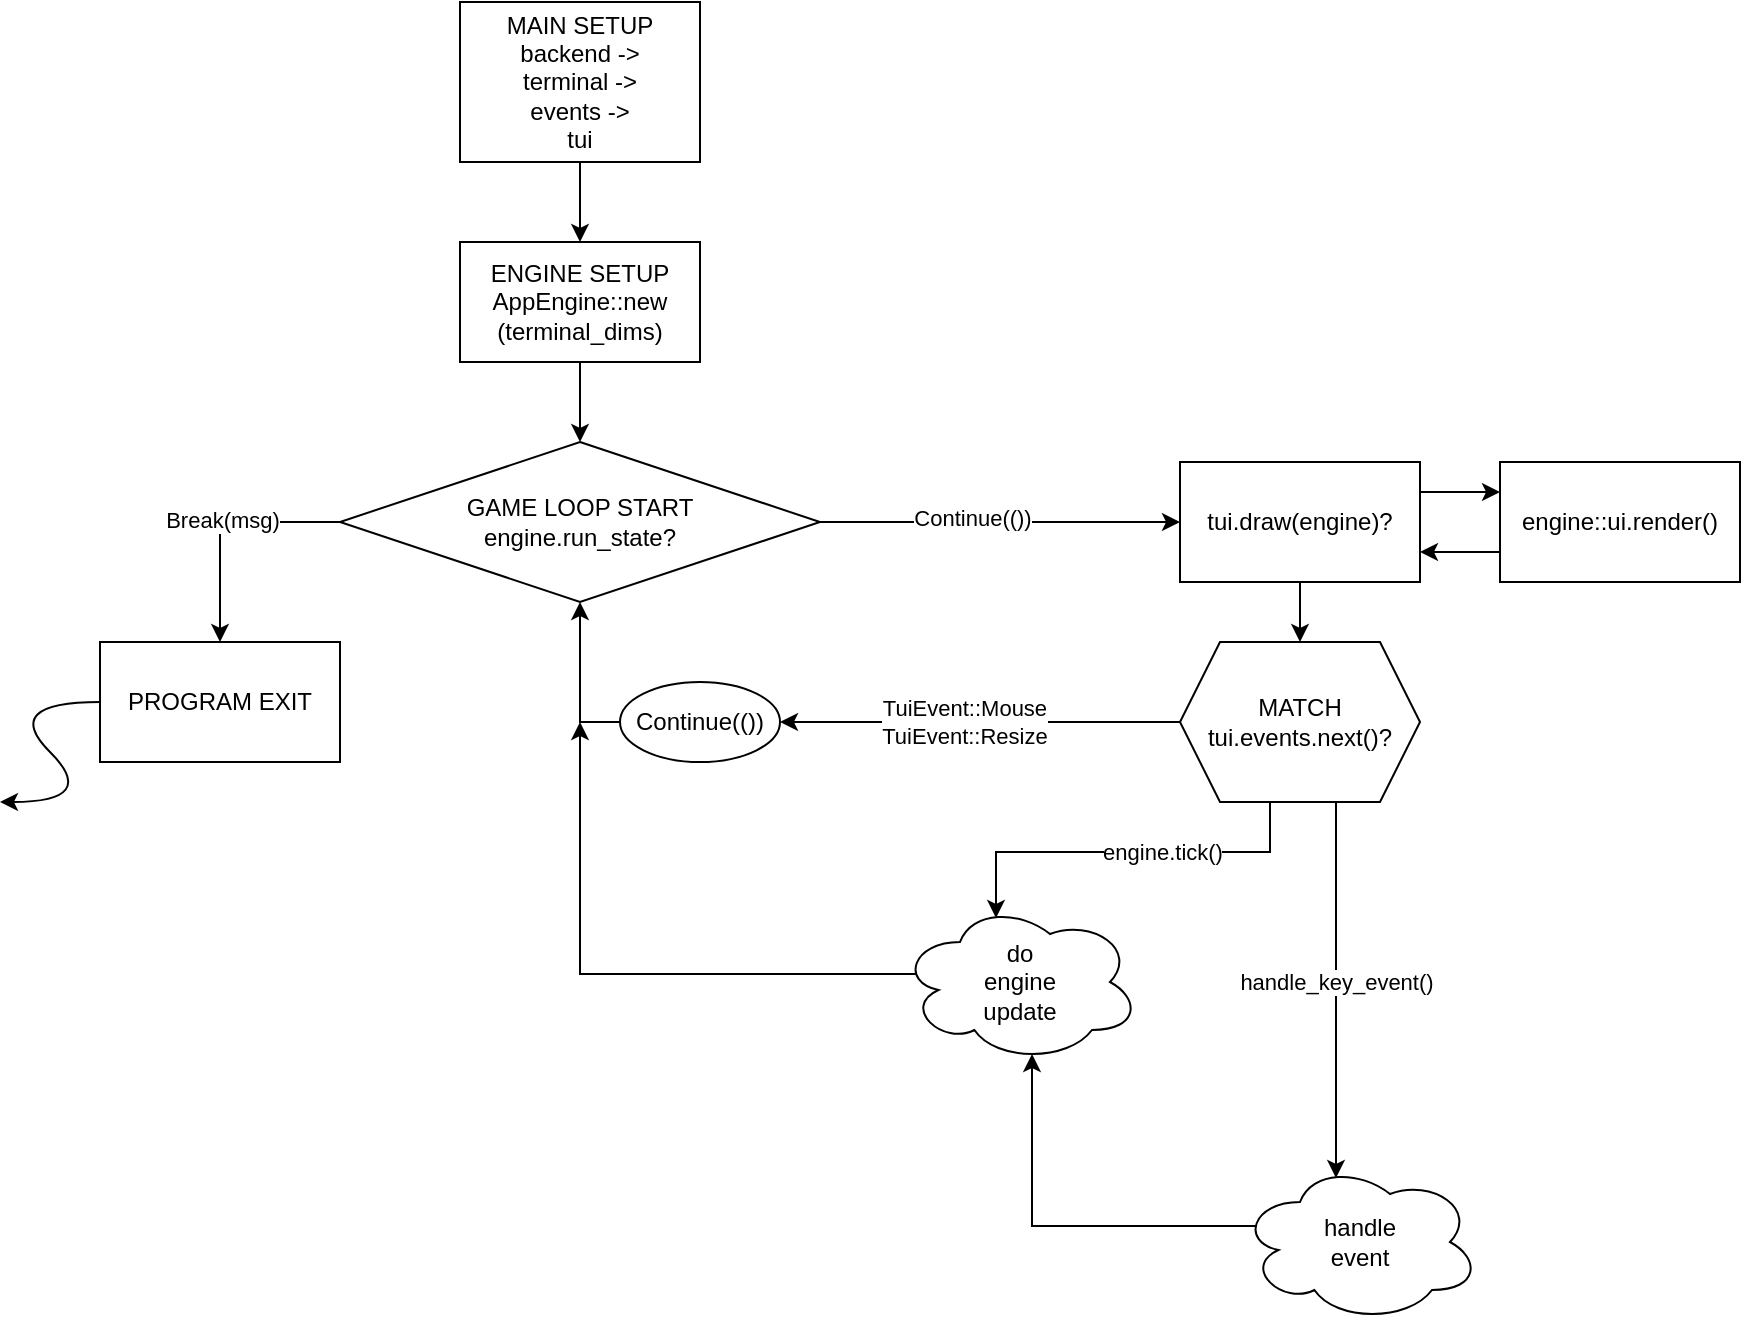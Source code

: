 <mxfile version="24.0.2" type="github">
  <diagram name="Page-1" id="38E5Qh-p2DSpx81lBjCu">
    <mxGraphModel dx="1771" dy="829" grid="1" gridSize="10" guides="1" tooltips="1" connect="1" arrows="1" fold="1" page="1" pageScale="1" pageWidth="850" pageHeight="1100" math="0" shadow="0">
      <root>
        <mxCell id="0" />
        <mxCell id="1" parent="0" />
        <mxCell id="DhVNgI3o_zORPUREl8Ff-5" style="edgeStyle=orthogonalEdgeStyle;rounded=0;orthogonalLoop=1;jettySize=auto;html=1;exitX=0.5;exitY=1;exitDx=0;exitDy=0;entryX=0.5;entryY=0;entryDx=0;entryDy=0;" edge="1" parent="1" source="DhVNgI3o_zORPUREl8Ff-1" target="DhVNgI3o_zORPUREl8Ff-2">
          <mxGeometry relative="1" as="geometry" />
        </mxCell>
        <mxCell id="DhVNgI3o_zORPUREl8Ff-1" value="&lt;div&gt;MAIN SETUP&lt;/div&gt;&lt;div&gt;backend -&amp;gt;&lt;br&gt;&lt;/div&gt;&lt;div&gt;terminal -&amp;gt;&lt;br&gt;&lt;/div&gt;&lt;div&gt;events -&amp;gt;&lt;br&gt;&lt;/div&gt;&lt;div&gt;tui&lt;br&gt;&lt;/div&gt;" style="rounded=0;whiteSpace=wrap;html=1;" vertex="1" parent="1">
          <mxGeometry x="40" y="40" width="120" height="80" as="geometry" />
        </mxCell>
        <mxCell id="DhVNgI3o_zORPUREl8Ff-6" style="edgeStyle=orthogonalEdgeStyle;rounded=0;orthogonalLoop=1;jettySize=auto;html=1;exitX=0.5;exitY=1;exitDx=0;exitDy=0;entryX=0.5;entryY=0;entryDx=0;entryDy=0;" edge="1" parent="1" source="DhVNgI3o_zORPUREl8Ff-2" target="DhVNgI3o_zORPUREl8Ff-4">
          <mxGeometry relative="1" as="geometry" />
        </mxCell>
        <mxCell id="DhVNgI3o_zORPUREl8Ff-2" value="&lt;div&gt;ENGINE SETUP&lt;/div&gt;&lt;div&gt;AppEngine::new&lt;/div&gt;&lt;div&gt;(terminal_dims)&lt;br&gt;&lt;/div&gt;" style="rounded=0;whiteSpace=wrap;html=1;" vertex="1" parent="1">
          <mxGeometry x="40" y="160" width="120" height="60" as="geometry" />
        </mxCell>
        <mxCell id="DhVNgI3o_zORPUREl8Ff-14" style="edgeStyle=orthogonalEdgeStyle;rounded=0;orthogonalLoop=1;jettySize=auto;html=1;entryX=0.5;entryY=0;entryDx=0;entryDy=0;exitX=0;exitY=0.5;exitDx=0;exitDy=0;" edge="1" parent="1" source="DhVNgI3o_zORPUREl8Ff-4" target="DhVNgI3o_zORPUREl8Ff-8">
          <mxGeometry relative="1" as="geometry">
            <mxPoint x="-80" y="410" as="targetPoint" />
          </mxGeometry>
        </mxCell>
        <mxCell id="DhVNgI3o_zORPUREl8Ff-15" value="Break(msg)" style="edgeLabel;html=1;align=center;verticalAlign=middle;resizable=0;points=[];" vertex="1" connectable="0" parent="DhVNgI3o_zORPUREl8Ff-14">
          <mxGeometry x="-0.018" y="-1" relative="1" as="geometry">
            <mxPoint as="offset" />
          </mxGeometry>
        </mxCell>
        <mxCell id="DhVNgI3o_zORPUREl8Ff-16" style="edgeStyle=orthogonalEdgeStyle;rounded=0;orthogonalLoop=1;jettySize=auto;html=1;" edge="1" parent="1" source="DhVNgI3o_zORPUREl8Ff-4">
          <mxGeometry relative="1" as="geometry">
            <mxPoint x="400" y="300" as="targetPoint" />
          </mxGeometry>
        </mxCell>
        <mxCell id="DhVNgI3o_zORPUREl8Ff-17" value="Continue(())" style="edgeLabel;html=1;align=center;verticalAlign=middle;resizable=0;points=[];" vertex="1" connectable="0" parent="DhVNgI3o_zORPUREl8Ff-16">
          <mxGeometry x="-0.158" y="2" relative="1" as="geometry">
            <mxPoint as="offset" />
          </mxGeometry>
        </mxCell>
        <mxCell id="DhVNgI3o_zORPUREl8Ff-4" value="&lt;div&gt;GAME LOOP START&lt;/div&gt;&lt;div&gt;engine.run_state?&lt;br&gt;&lt;/div&gt;" style="rhombus;whiteSpace=wrap;html=1;" vertex="1" parent="1">
          <mxGeometry x="-20" y="260" width="240" height="80" as="geometry" />
        </mxCell>
        <mxCell id="DhVNgI3o_zORPUREl8Ff-8" value="PROGRAM EXIT" style="rounded=0;whiteSpace=wrap;html=1;" vertex="1" parent="1">
          <mxGeometry x="-140" y="360" width="120" height="60" as="geometry" />
        </mxCell>
        <mxCell id="DhVNgI3o_zORPUREl8Ff-20" style="edgeStyle=orthogonalEdgeStyle;rounded=0;orthogonalLoop=1;jettySize=auto;html=1;entryX=0.5;entryY=0;entryDx=0;entryDy=0;" edge="1" parent="1" source="DhVNgI3o_zORPUREl8Ff-18" target="DhVNgI3o_zORPUREl8Ff-19">
          <mxGeometry relative="1" as="geometry" />
        </mxCell>
        <mxCell id="DhVNgI3o_zORPUREl8Ff-31" style="edgeStyle=orthogonalEdgeStyle;rounded=0;orthogonalLoop=1;jettySize=auto;html=1;exitX=1;exitY=0.25;exitDx=0;exitDy=0;entryX=0;entryY=0.25;entryDx=0;entryDy=0;" edge="1" parent="1" source="DhVNgI3o_zORPUREl8Ff-18" target="DhVNgI3o_zORPUREl8Ff-30">
          <mxGeometry relative="1" as="geometry" />
        </mxCell>
        <mxCell id="DhVNgI3o_zORPUREl8Ff-18" value="tui.draw(engine)?" style="rounded=0;whiteSpace=wrap;html=1;" vertex="1" parent="1">
          <mxGeometry x="400" y="270" width="120" height="60" as="geometry" />
        </mxCell>
        <mxCell id="DhVNgI3o_zORPUREl8Ff-24" style="edgeStyle=orthogonalEdgeStyle;rounded=0;orthogonalLoop=1;jettySize=auto;html=1;entryX=1;entryY=0.5;entryDx=0;entryDy=0;" edge="1" parent="1" source="DhVNgI3o_zORPUREl8Ff-19" target="DhVNgI3o_zORPUREl8Ff-28">
          <mxGeometry relative="1" as="geometry">
            <mxPoint x="240.0" y="400" as="targetPoint" />
          </mxGeometry>
        </mxCell>
        <mxCell id="DhVNgI3o_zORPUREl8Ff-25" value="&lt;div&gt;TuiEvent::Mouse&lt;/div&gt;&lt;div&gt;TuiEvent::Resize&lt;br&gt;&lt;/div&gt;" style="edgeLabel;html=1;align=center;verticalAlign=middle;resizable=0;points=[];" vertex="1" connectable="0" parent="DhVNgI3o_zORPUREl8Ff-24">
          <mxGeometry x="0.417" y="-3" relative="1" as="geometry">
            <mxPoint x="33" y="3" as="offset" />
          </mxGeometry>
        </mxCell>
        <mxCell id="DhVNgI3o_zORPUREl8Ff-26" style="edgeStyle=orthogonalEdgeStyle;rounded=0;orthogonalLoop=1;jettySize=auto;html=1;exitX=0.375;exitY=1;exitDx=0;exitDy=0;entryX=0.4;entryY=0.1;entryDx=0;entryDy=0;entryPerimeter=0;" edge="1" parent="1" source="DhVNgI3o_zORPUREl8Ff-19" target="DhVNgI3o_zORPUREl8Ff-34">
          <mxGeometry relative="1" as="geometry">
            <mxPoint x="380.029" y="520" as="targetPoint" />
          </mxGeometry>
        </mxCell>
        <mxCell id="DhVNgI3o_zORPUREl8Ff-40" value="engine.tick()" style="edgeLabel;html=1;align=center;verticalAlign=middle;resizable=0;points=[];" vertex="1" connectable="0" parent="DhVNgI3o_zORPUREl8Ff-26">
          <mxGeometry x="-0.184" relative="1" as="geometry">
            <mxPoint as="offset" />
          </mxGeometry>
        </mxCell>
        <mxCell id="DhVNgI3o_zORPUREl8Ff-27" style="edgeStyle=orthogonalEdgeStyle;rounded=0;orthogonalLoop=1;jettySize=auto;html=1;exitX=0.625;exitY=1;exitDx=0;exitDy=0;entryX=0.4;entryY=0.1;entryDx=0;entryDy=0;entryPerimeter=0;" edge="1" parent="1" source="DhVNgI3o_zORPUREl8Ff-19" target="DhVNgI3o_zORPUREl8Ff-35">
          <mxGeometry relative="1" as="geometry">
            <mxPoint x="540" y="520" as="targetPoint" />
            <Array as="points">
              <mxPoint x="478" y="440" />
            </Array>
          </mxGeometry>
        </mxCell>
        <mxCell id="DhVNgI3o_zORPUREl8Ff-41" value="handle_key_event()" style="edgeLabel;html=1;align=center;verticalAlign=middle;resizable=0;points=[];" vertex="1" connectable="0" parent="DhVNgI3o_zORPUREl8Ff-27">
          <mxGeometry x="0.372" relative="1" as="geometry">
            <mxPoint y="-38" as="offset" />
          </mxGeometry>
        </mxCell>
        <mxCell id="DhVNgI3o_zORPUREl8Ff-19" value="&lt;div&gt;MATCH&lt;/div&gt;&lt;div&gt;tui.events.next()?&lt;br&gt;&lt;/div&gt;" style="shape=hexagon;perimeter=hexagonPerimeter2;whiteSpace=wrap;html=1;fixedSize=1;" vertex="1" parent="1">
          <mxGeometry x="400" y="360" width="120" height="80" as="geometry" />
        </mxCell>
        <mxCell id="DhVNgI3o_zORPUREl8Ff-29" style="edgeStyle=orthogonalEdgeStyle;rounded=0;orthogonalLoop=1;jettySize=auto;html=1;entryX=0.5;entryY=1;entryDx=0;entryDy=0;" edge="1" parent="1" source="DhVNgI3o_zORPUREl8Ff-28" target="DhVNgI3o_zORPUREl8Ff-4">
          <mxGeometry relative="1" as="geometry">
            <Array as="points">
              <mxPoint x="100" y="400" />
            </Array>
          </mxGeometry>
        </mxCell>
        <mxCell id="DhVNgI3o_zORPUREl8Ff-28" value="Continue(())" style="ellipse;whiteSpace=wrap;html=1;" vertex="1" parent="1">
          <mxGeometry x="120" y="380" width="80" height="40" as="geometry" />
        </mxCell>
        <mxCell id="DhVNgI3o_zORPUREl8Ff-32" style="edgeStyle=orthogonalEdgeStyle;rounded=0;orthogonalLoop=1;jettySize=auto;html=1;exitX=0;exitY=0.75;exitDx=0;exitDy=0;entryX=1;entryY=0.75;entryDx=0;entryDy=0;" edge="1" parent="1" source="DhVNgI3o_zORPUREl8Ff-30" target="DhVNgI3o_zORPUREl8Ff-18">
          <mxGeometry relative="1" as="geometry" />
        </mxCell>
        <mxCell id="DhVNgI3o_zORPUREl8Ff-30" value="engine::ui.render()" style="rounded=0;whiteSpace=wrap;html=1;" vertex="1" parent="1">
          <mxGeometry x="560" y="270" width="120" height="60" as="geometry" />
        </mxCell>
        <mxCell id="DhVNgI3o_zORPUREl8Ff-39" style="edgeStyle=orthogonalEdgeStyle;rounded=0;orthogonalLoop=1;jettySize=auto;html=1;exitX=0.07;exitY=0.4;exitDx=0;exitDy=0;exitPerimeter=0;" edge="1" parent="1" source="DhVNgI3o_zORPUREl8Ff-34">
          <mxGeometry relative="1" as="geometry">
            <mxPoint x="100" y="400" as="targetPoint" />
            <mxPoint x="123.2" y="526" as="sourcePoint" />
            <Array as="points">
              <mxPoint x="100" y="526" />
              <mxPoint x="100" y="400" />
            </Array>
          </mxGeometry>
        </mxCell>
        <mxCell id="DhVNgI3o_zORPUREl8Ff-34" value="&lt;div&gt;do&lt;/div&gt;&lt;div&gt;engine&lt;/div&gt;&lt;div&gt;update&lt;br&gt;&lt;/div&gt;" style="ellipse;shape=cloud;whiteSpace=wrap;html=1;" vertex="1" parent="1">
          <mxGeometry x="260" y="490" width="120" height="80" as="geometry" />
        </mxCell>
        <mxCell id="DhVNgI3o_zORPUREl8Ff-35" value="&lt;div&gt;handle&lt;/div&gt;&lt;div&gt;event&lt;br&gt;&lt;/div&gt;" style="ellipse;shape=cloud;whiteSpace=wrap;html=1;" vertex="1" parent="1">
          <mxGeometry x="430" y="620" width="120" height="80" as="geometry" />
        </mxCell>
        <mxCell id="DhVNgI3o_zORPUREl8Ff-38" style="edgeStyle=orthogonalEdgeStyle;rounded=0;orthogonalLoop=1;jettySize=auto;html=1;exitX=0.07;exitY=0.4;exitDx=0;exitDy=0;exitPerimeter=0;entryX=0.55;entryY=0.95;entryDx=0;entryDy=0;entryPerimeter=0;" edge="1" parent="1" source="DhVNgI3o_zORPUREl8Ff-35" target="DhVNgI3o_zORPUREl8Ff-34">
          <mxGeometry relative="1" as="geometry" />
        </mxCell>
        <mxCell id="DhVNgI3o_zORPUREl8Ff-42" value="" style="curved=1;endArrow=classic;html=1;rounded=0;" edge="1" parent="1">
          <mxGeometry width="50" height="50" relative="1" as="geometry">
            <mxPoint x="-140" y="390" as="sourcePoint" />
            <mxPoint x="-190" y="440" as="targetPoint" />
            <Array as="points">
              <mxPoint x="-190" y="390" />
              <mxPoint x="-140" y="440" />
            </Array>
          </mxGeometry>
        </mxCell>
      </root>
    </mxGraphModel>
  </diagram>
</mxfile>
